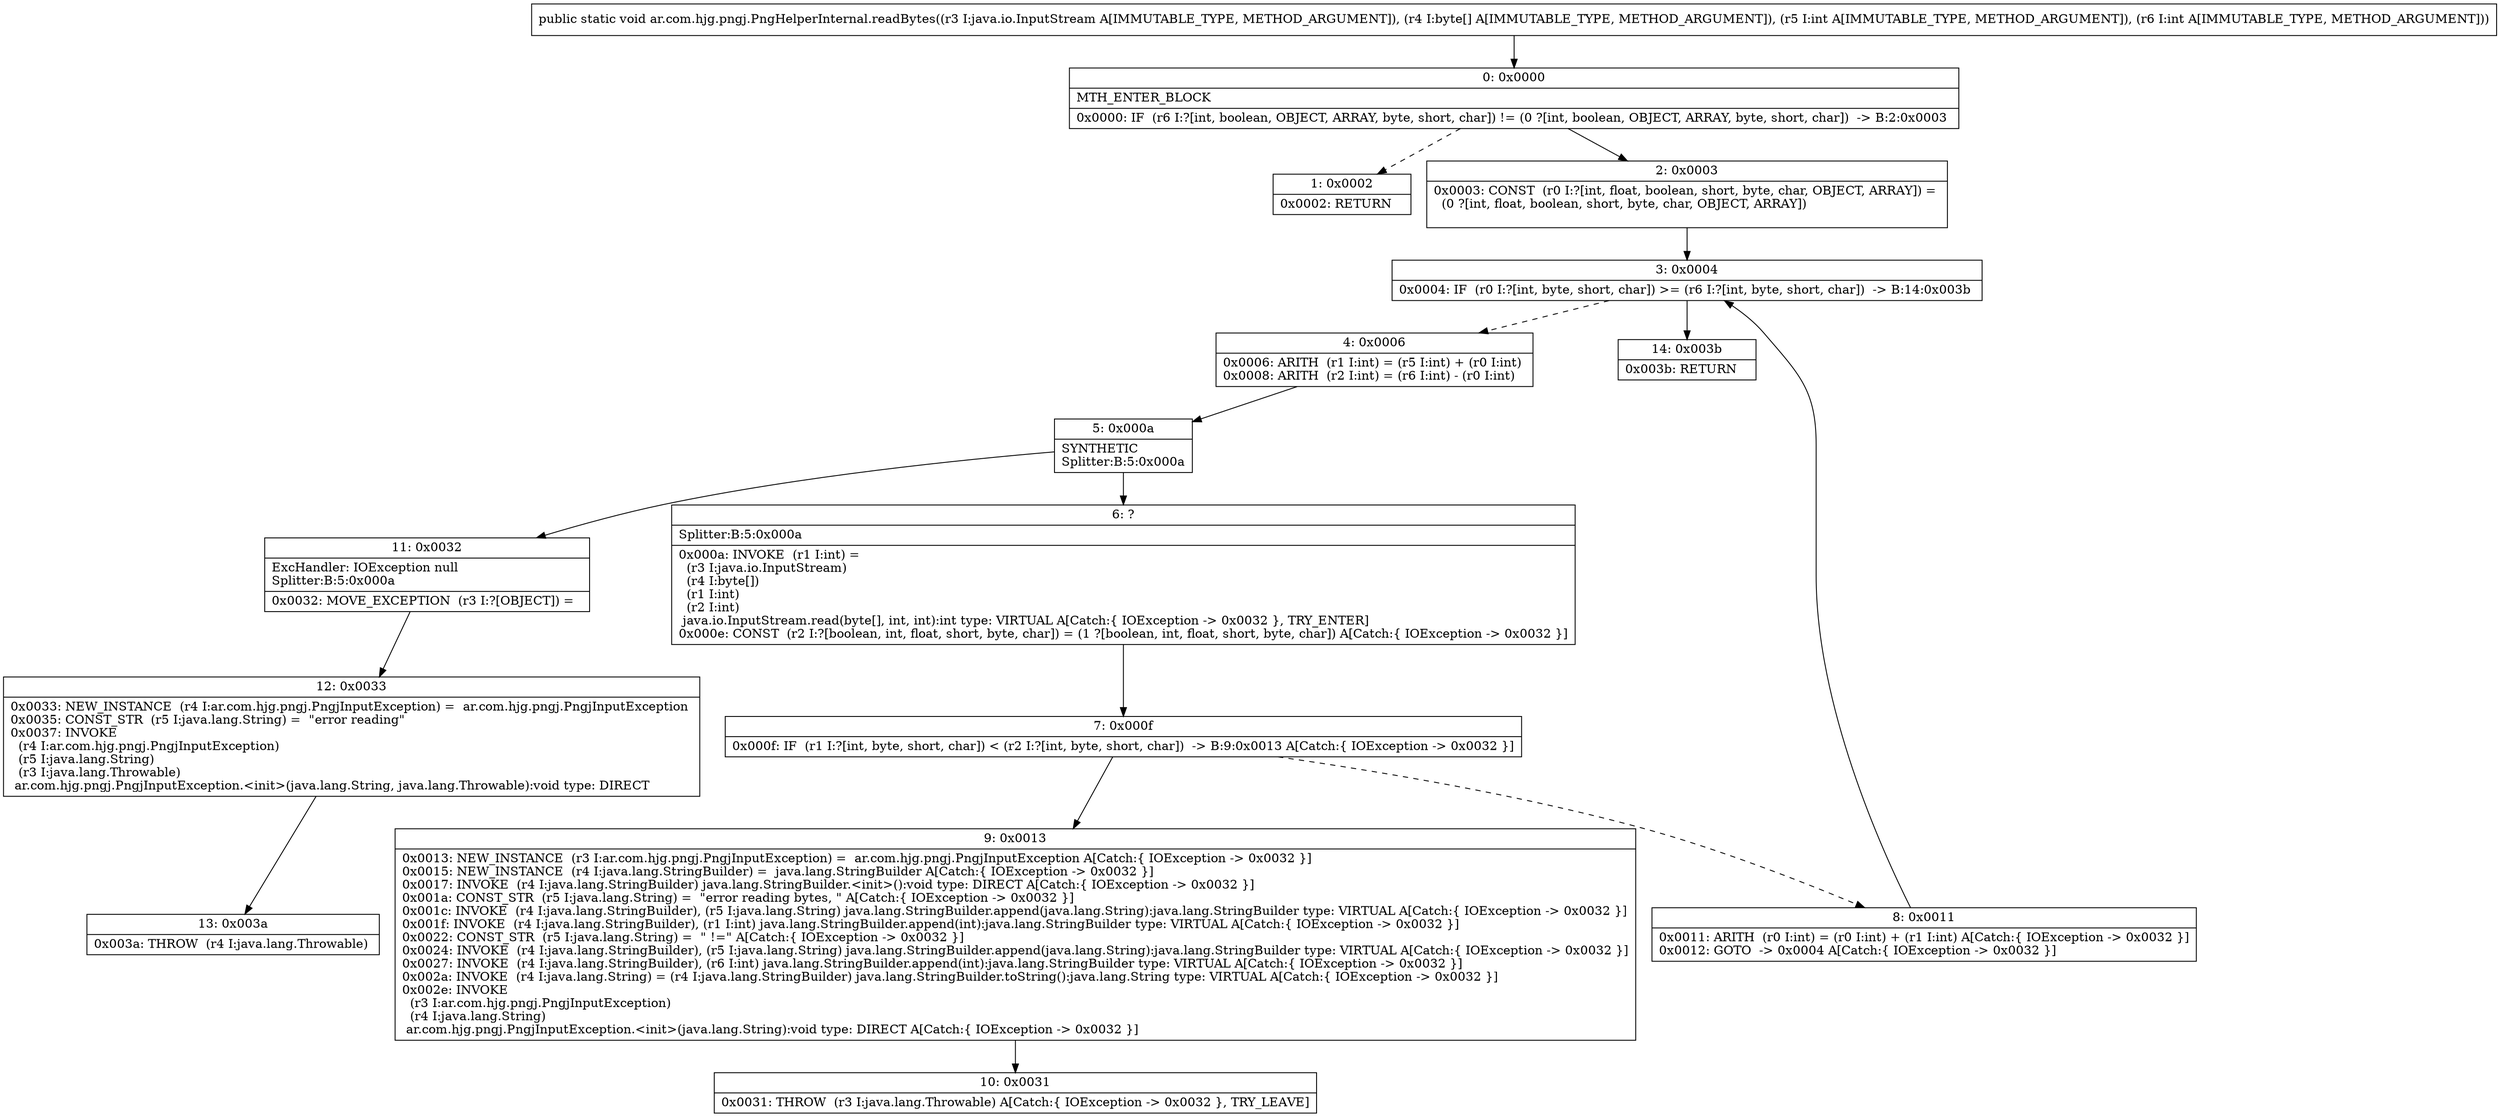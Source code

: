 digraph "CFG forar.com.hjg.pngj.PngHelperInternal.readBytes(Ljava\/io\/InputStream;[BII)V" {
Node_0 [shape=record,label="{0\:\ 0x0000|MTH_ENTER_BLOCK\l|0x0000: IF  (r6 I:?[int, boolean, OBJECT, ARRAY, byte, short, char]) != (0 ?[int, boolean, OBJECT, ARRAY, byte, short, char])  \-\> B:2:0x0003 \l}"];
Node_1 [shape=record,label="{1\:\ 0x0002|0x0002: RETURN   \l}"];
Node_2 [shape=record,label="{2\:\ 0x0003|0x0003: CONST  (r0 I:?[int, float, boolean, short, byte, char, OBJECT, ARRAY]) = \l  (0 ?[int, float, boolean, short, byte, char, OBJECT, ARRAY])\l \l}"];
Node_3 [shape=record,label="{3\:\ 0x0004|0x0004: IF  (r0 I:?[int, byte, short, char]) \>= (r6 I:?[int, byte, short, char])  \-\> B:14:0x003b \l}"];
Node_4 [shape=record,label="{4\:\ 0x0006|0x0006: ARITH  (r1 I:int) = (r5 I:int) + (r0 I:int) \l0x0008: ARITH  (r2 I:int) = (r6 I:int) \- (r0 I:int) \l}"];
Node_5 [shape=record,label="{5\:\ 0x000a|SYNTHETIC\lSplitter:B:5:0x000a\l}"];
Node_6 [shape=record,label="{6\:\ ?|Splitter:B:5:0x000a\l|0x000a: INVOKE  (r1 I:int) = \l  (r3 I:java.io.InputStream)\l  (r4 I:byte[])\l  (r1 I:int)\l  (r2 I:int)\l java.io.InputStream.read(byte[], int, int):int type: VIRTUAL A[Catch:\{ IOException \-\> 0x0032 \}, TRY_ENTER]\l0x000e: CONST  (r2 I:?[boolean, int, float, short, byte, char]) = (1 ?[boolean, int, float, short, byte, char]) A[Catch:\{ IOException \-\> 0x0032 \}]\l}"];
Node_7 [shape=record,label="{7\:\ 0x000f|0x000f: IF  (r1 I:?[int, byte, short, char]) \< (r2 I:?[int, byte, short, char])  \-\> B:9:0x0013 A[Catch:\{ IOException \-\> 0x0032 \}]\l}"];
Node_8 [shape=record,label="{8\:\ 0x0011|0x0011: ARITH  (r0 I:int) = (r0 I:int) + (r1 I:int) A[Catch:\{ IOException \-\> 0x0032 \}]\l0x0012: GOTO  \-\> 0x0004 A[Catch:\{ IOException \-\> 0x0032 \}]\l}"];
Node_9 [shape=record,label="{9\:\ 0x0013|0x0013: NEW_INSTANCE  (r3 I:ar.com.hjg.pngj.PngjInputException) =  ar.com.hjg.pngj.PngjInputException A[Catch:\{ IOException \-\> 0x0032 \}]\l0x0015: NEW_INSTANCE  (r4 I:java.lang.StringBuilder) =  java.lang.StringBuilder A[Catch:\{ IOException \-\> 0x0032 \}]\l0x0017: INVOKE  (r4 I:java.lang.StringBuilder) java.lang.StringBuilder.\<init\>():void type: DIRECT A[Catch:\{ IOException \-\> 0x0032 \}]\l0x001a: CONST_STR  (r5 I:java.lang.String) =  \"error reading bytes, \" A[Catch:\{ IOException \-\> 0x0032 \}]\l0x001c: INVOKE  (r4 I:java.lang.StringBuilder), (r5 I:java.lang.String) java.lang.StringBuilder.append(java.lang.String):java.lang.StringBuilder type: VIRTUAL A[Catch:\{ IOException \-\> 0x0032 \}]\l0x001f: INVOKE  (r4 I:java.lang.StringBuilder), (r1 I:int) java.lang.StringBuilder.append(int):java.lang.StringBuilder type: VIRTUAL A[Catch:\{ IOException \-\> 0x0032 \}]\l0x0022: CONST_STR  (r5 I:java.lang.String) =  \" !=\" A[Catch:\{ IOException \-\> 0x0032 \}]\l0x0024: INVOKE  (r4 I:java.lang.StringBuilder), (r5 I:java.lang.String) java.lang.StringBuilder.append(java.lang.String):java.lang.StringBuilder type: VIRTUAL A[Catch:\{ IOException \-\> 0x0032 \}]\l0x0027: INVOKE  (r4 I:java.lang.StringBuilder), (r6 I:int) java.lang.StringBuilder.append(int):java.lang.StringBuilder type: VIRTUAL A[Catch:\{ IOException \-\> 0x0032 \}]\l0x002a: INVOKE  (r4 I:java.lang.String) = (r4 I:java.lang.StringBuilder) java.lang.StringBuilder.toString():java.lang.String type: VIRTUAL A[Catch:\{ IOException \-\> 0x0032 \}]\l0x002e: INVOKE  \l  (r3 I:ar.com.hjg.pngj.PngjInputException)\l  (r4 I:java.lang.String)\l ar.com.hjg.pngj.PngjInputException.\<init\>(java.lang.String):void type: DIRECT A[Catch:\{ IOException \-\> 0x0032 \}]\l}"];
Node_10 [shape=record,label="{10\:\ 0x0031|0x0031: THROW  (r3 I:java.lang.Throwable) A[Catch:\{ IOException \-\> 0x0032 \}, TRY_LEAVE]\l}"];
Node_11 [shape=record,label="{11\:\ 0x0032|ExcHandler: IOException null\lSplitter:B:5:0x000a\l|0x0032: MOVE_EXCEPTION  (r3 I:?[OBJECT]) =  \l}"];
Node_12 [shape=record,label="{12\:\ 0x0033|0x0033: NEW_INSTANCE  (r4 I:ar.com.hjg.pngj.PngjInputException) =  ar.com.hjg.pngj.PngjInputException \l0x0035: CONST_STR  (r5 I:java.lang.String) =  \"error reading\" \l0x0037: INVOKE  \l  (r4 I:ar.com.hjg.pngj.PngjInputException)\l  (r5 I:java.lang.String)\l  (r3 I:java.lang.Throwable)\l ar.com.hjg.pngj.PngjInputException.\<init\>(java.lang.String, java.lang.Throwable):void type: DIRECT \l}"];
Node_13 [shape=record,label="{13\:\ 0x003a|0x003a: THROW  (r4 I:java.lang.Throwable) \l}"];
Node_14 [shape=record,label="{14\:\ 0x003b|0x003b: RETURN   \l}"];
MethodNode[shape=record,label="{public static void ar.com.hjg.pngj.PngHelperInternal.readBytes((r3 I:java.io.InputStream A[IMMUTABLE_TYPE, METHOD_ARGUMENT]), (r4 I:byte[] A[IMMUTABLE_TYPE, METHOD_ARGUMENT]), (r5 I:int A[IMMUTABLE_TYPE, METHOD_ARGUMENT]), (r6 I:int A[IMMUTABLE_TYPE, METHOD_ARGUMENT])) }"];
MethodNode -> Node_0;
Node_0 -> Node_1[style=dashed];
Node_0 -> Node_2;
Node_2 -> Node_3;
Node_3 -> Node_4[style=dashed];
Node_3 -> Node_14;
Node_4 -> Node_5;
Node_5 -> Node_6;
Node_5 -> Node_11;
Node_6 -> Node_7;
Node_7 -> Node_8[style=dashed];
Node_7 -> Node_9;
Node_8 -> Node_3;
Node_9 -> Node_10;
Node_11 -> Node_12;
Node_12 -> Node_13;
}

